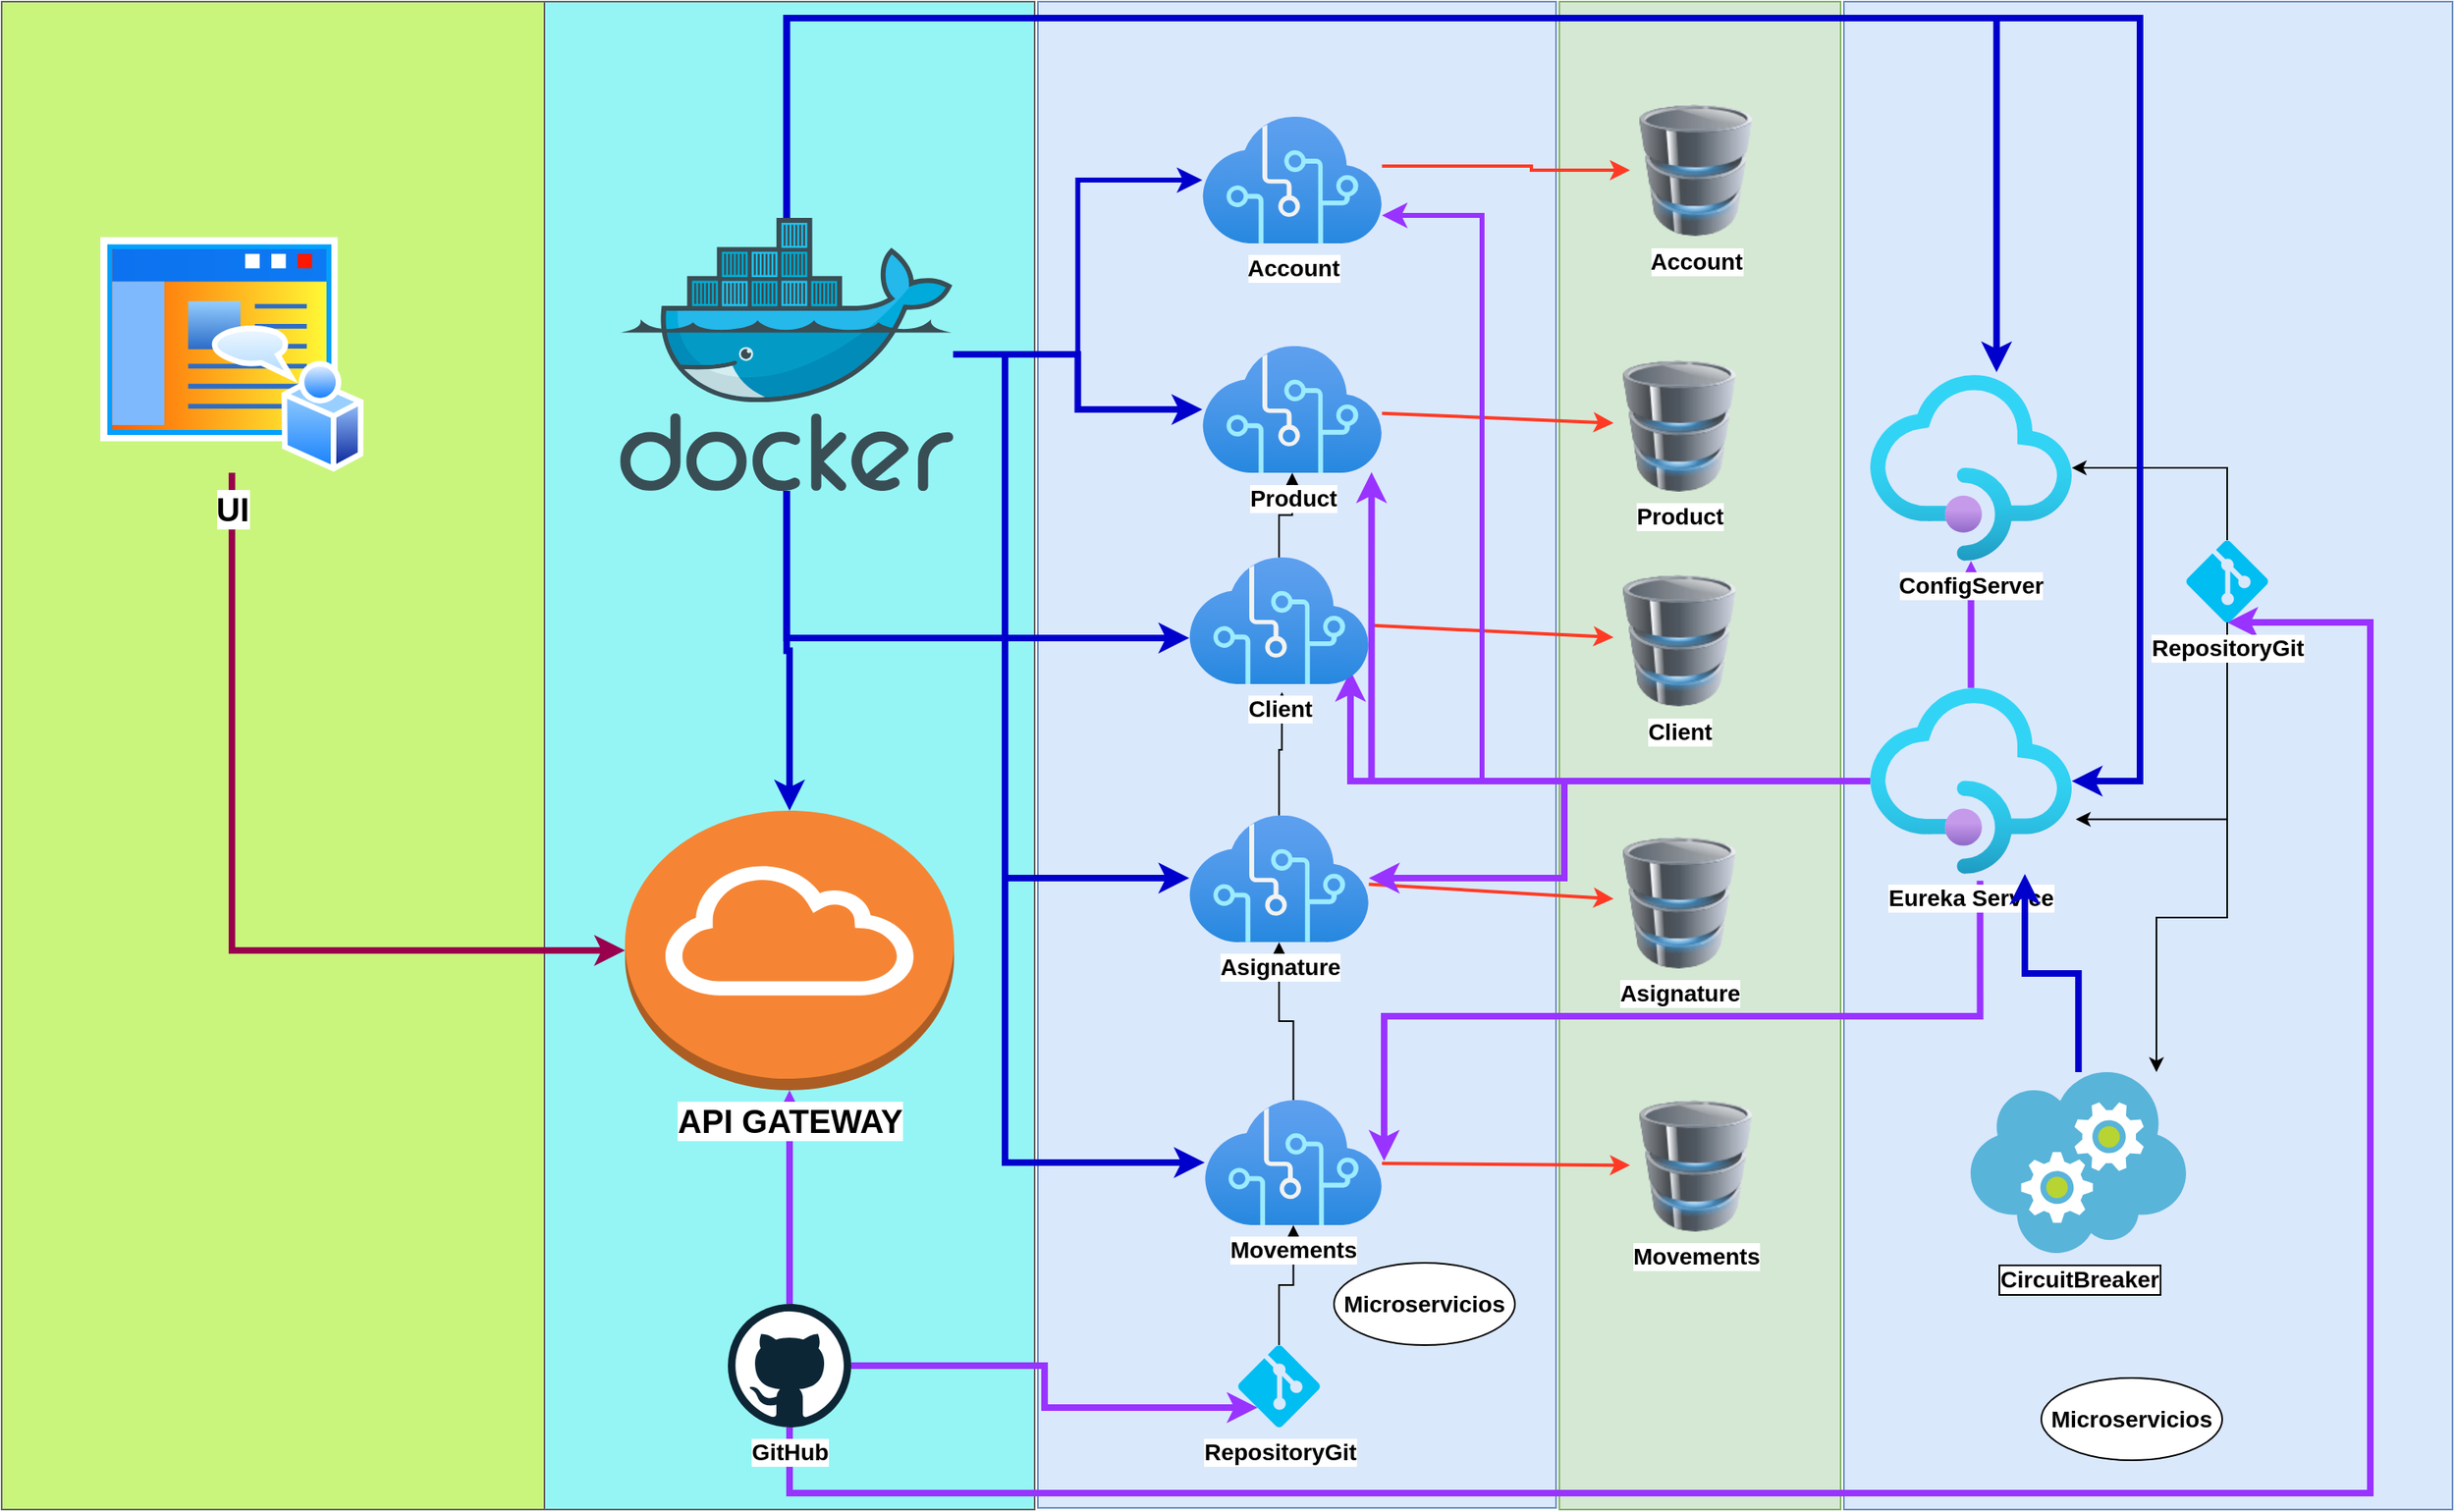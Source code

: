 <mxfile version="16.5.3" type="github">
  <diagram id="I9oDGClTtLo3D-e7rfP1" name="Page-1">
    <mxGraphModel dx="2076" dy="1094" grid="1" gridSize="10" guides="1" tooltips="1" connect="1" arrows="1" fold="1" page="1" pageScale="1" pageWidth="827" pageHeight="1169" math="0" shadow="0">
      <root>
        <mxCell id="0" />
        <mxCell id="1" parent="0" />
        <mxCell id="t9oLwhMx5HOXyN6hdXH--61" value="" style="rounded=0;whiteSpace=wrap;html=1;fillColor=#95F5F5;strokeColor=#666666;fontColor=#333333;" vertex="1" parent="1">
          <mxGeometry x="750" y="120" width="298" height="917" as="geometry" />
        </mxCell>
        <mxCell id="t9oLwhMx5HOXyN6hdXH--49" value="" style="rounded=0;whiteSpace=wrap;html=1;fillColor=#dae8fc;strokeColor=#6c8ebf;" vertex="1" parent="1">
          <mxGeometry x="1540" y="120" width="370" height="917" as="geometry" />
        </mxCell>
        <mxCell id="t9oLwhMx5HOXyN6hdXH--1" value="" style="rounded=0;whiteSpace=wrap;html=1;fillColor=#C9F57D;strokeColor=#666666;fontColor=#333333;" vertex="1" parent="1">
          <mxGeometry x="420" y="120" width="330" height="917" as="geometry" />
        </mxCell>
        <mxCell id="t9oLwhMx5HOXyN6hdXH--2" value="" style="rounded=0;whiteSpace=wrap;html=1;fillColor=#dae8fc;strokeColor=#6c8ebf;" vertex="1" parent="1">
          <mxGeometry x="1050" y="120" width="315" height="916" as="geometry" />
        </mxCell>
        <mxCell id="t9oLwhMx5HOXyN6hdXH--3" value="" style="rounded=0;whiteSpace=wrap;html=1;fillColor=#d5e8d4;strokeColor=#82b366;" vertex="1" parent="1">
          <mxGeometry x="1367" y="120" width="171" height="917" as="geometry" />
        </mxCell>
        <mxCell id="t9oLwhMx5HOXyN6hdXH--5" value="" style="endArrow=classic;html=1;rounded=0;fontColor=#FF142C;labelBackgroundColor=#FF142C;strokeColor=#FF3A24;strokeWidth=2;" edge="1" parent="1" target="t9oLwhMx5HOXyN6hdXH--7" source="t9oLwhMx5HOXyN6hdXH--10">
          <mxGeometry width="50" height="50" relative="1" as="geometry">
            <mxPoint x="1033.16" y="949.47" as="sourcePoint" />
            <mxPoint x="1113.16" y="942.197" as="targetPoint" />
          </mxGeometry>
        </mxCell>
        <mxCell id="t9oLwhMx5HOXyN6hdXH--6" value="&lt;font color=&quot;#000000&quot; style=&quot;font-size: 14px&quot;&gt;&lt;b&gt;Client&lt;/b&gt;&lt;/font&gt;" style="image;html=1;image=img/lib/clip_art/computers/Database_128x128.png;fontColor=#FF142C;" vertex="1" parent="1">
          <mxGeometry x="1400.0" y="468.54" width="80" height="80" as="geometry" />
        </mxCell>
        <mxCell id="t9oLwhMx5HOXyN6hdXH--7" value="&lt;font color=&quot;#000000&quot; style=&quot;font-size: 14px&quot;&gt;&lt;b&gt;Product&lt;/b&gt;&lt;/font&gt;" style="image;html=1;image=img/lib/clip_art/computers/Database_128x128.png;fontColor=#FF142C;" vertex="1" parent="1">
          <mxGeometry x="1400" y="338" width="80" height="80" as="geometry" />
        </mxCell>
        <mxCell id="t9oLwhMx5HOXyN6hdXH--8" value="&lt;font color=&quot;#000000&quot; size=&quot;1&quot;&gt;&lt;b style=&quot;font-size: 14px&quot;&gt;Movements&lt;/b&gt;&lt;/font&gt;" style="image;html=1;image=img/lib/clip_art/computers/Database_128x128.png;fontColor=#FF142C;" vertex="1" parent="1">
          <mxGeometry x="1410.0" y="788" width="80" height="80" as="geometry" />
        </mxCell>
        <mxCell id="t9oLwhMx5HOXyN6hdXH--52" style="edgeStyle=orthogonalEdgeStyle;rounded=0;orthogonalLoop=1;jettySize=auto;html=1;fontSize=14;fontColor=#000000;" edge="1" parent="1" source="t9oLwhMx5HOXyN6hdXH--11" target="t9oLwhMx5HOXyN6hdXH--14">
          <mxGeometry relative="1" as="geometry" />
        </mxCell>
        <mxCell id="t9oLwhMx5HOXyN6hdXH--13" value="&lt;font color=&quot;#000000&quot; style=&quot;font-size: 14px&quot;&gt;&lt;b&gt;Asignature&lt;/b&gt;&lt;/font&gt;" style="image;html=1;image=img/lib/clip_art/computers/Database_128x128.png;fontColor=#FF142C;" vertex="1" parent="1">
          <mxGeometry x="1400.0" y="628" width="80" height="80" as="geometry" />
        </mxCell>
        <mxCell id="t9oLwhMx5HOXyN6hdXH--53" style="edgeStyle=orthogonalEdgeStyle;rounded=0;orthogonalLoop=1;jettySize=auto;html=1;entryX=0.516;entryY=1.062;entryDx=0;entryDy=0;entryPerimeter=0;fontSize=14;fontColor=#000000;" edge="1" parent="1" source="t9oLwhMx5HOXyN6hdXH--14" target="t9oLwhMx5HOXyN6hdXH--9">
          <mxGeometry relative="1" as="geometry" />
        </mxCell>
        <mxCell id="t9oLwhMx5HOXyN6hdXH--14" value="&lt;font style=&quot;font-size: 14px&quot;&gt;&lt;b&gt;Asignature&lt;/b&gt;&lt;/font&gt;" style="aspect=fixed;html=1;points=[];align=center;image;fontSize=12;image=img/lib/azure2/ai_machine_learning/Cognitive_Services.svg;fontColor=#000000;" vertex="1" parent="1">
          <mxGeometry x="1142" y="614.92" width="109.17" height="77.06" as="geometry" />
        </mxCell>
        <mxCell id="t9oLwhMx5HOXyN6hdXH--15" value="" style="endArrow=classic;html=1;rounded=0;fontColor=#FF142C;labelBackgroundColor=#FF142C;strokeColor=#FF3A24;strokeWidth=2;" edge="1" parent="1" source="t9oLwhMx5HOXyN6hdXH--9" target="t9oLwhMx5HOXyN6hdXH--6">
          <mxGeometry width="50" height="50" relative="1" as="geometry">
            <mxPoint x="1360.0" y="498.54" as="sourcePoint" />
            <mxPoint x="1360.0" y="591.48" as="targetPoint" />
          </mxGeometry>
        </mxCell>
        <mxCell id="t9oLwhMx5HOXyN6hdXH--16" value="" style="endArrow=classic;html=1;rounded=0;fontColor=#FF142C;labelBackgroundColor=#FF142C;strokeColor=#FF3A24;strokeWidth=2;" edge="1" parent="1" source="t9oLwhMx5HOXyN6hdXH--14" target="t9oLwhMx5HOXyN6hdXH--13">
          <mxGeometry width="50" height="50" relative="1" as="geometry">
            <mxPoint x="1450.57" y="948.0" as="sourcePoint" />
            <mxPoint x="1450.57" y="1040.94" as="targetPoint" />
          </mxGeometry>
        </mxCell>
        <mxCell id="t9oLwhMx5HOXyN6hdXH--17" value="" style="endArrow=classic;html=1;rounded=0;fontColor=#FF142C;labelBackgroundColor=#FF142C;strokeColor=#FF3A24;strokeWidth=2;" edge="1" parent="1" source="t9oLwhMx5HOXyN6hdXH--11" target="t9oLwhMx5HOXyN6hdXH--8">
          <mxGeometry width="50" height="50" relative="1" as="geometry">
            <mxPoint x="1662.16" y="948.0" as="sourcePoint" />
            <mxPoint x="1662.16" y="1040.94" as="targetPoint" />
          </mxGeometry>
        </mxCell>
        <mxCell id="t9oLwhMx5HOXyN6hdXH--62" style="edgeStyle=orthogonalEdgeStyle;rounded=0;orthogonalLoop=1;jettySize=auto;html=1;entryX=0.24;entryY=0.76;entryDx=0;entryDy=0;entryPerimeter=0;fontSize=20;fontColor=#000000;strokeColor=#9933FF;strokeWidth=4;" edge="1" parent="1" source="t9oLwhMx5HOXyN6hdXH--24" target="t9oLwhMx5HOXyN6hdXH--50">
          <mxGeometry relative="1" as="geometry" />
        </mxCell>
        <mxCell id="t9oLwhMx5HOXyN6hdXH--63" style="edgeStyle=orthogonalEdgeStyle;rounded=0;orthogonalLoop=1;jettySize=auto;html=1;entryX=0.5;entryY=1;entryDx=0;entryDy=0;entryPerimeter=0;fontSize=20;fontColor=#000000;strokeColor=#9933FF;strokeWidth=4;" edge="1" parent="1" source="t9oLwhMx5HOXyN6hdXH--24" target="t9oLwhMx5HOXyN6hdXH--40">
          <mxGeometry relative="1" as="geometry">
            <Array as="points">
              <mxPoint x="899" y="1027" />
              <mxPoint x="1860" y="1027" />
              <mxPoint x="1860" y="498" />
            </Array>
          </mxGeometry>
        </mxCell>
        <mxCell id="t9oLwhMx5HOXyN6hdXH--66" style="edgeStyle=orthogonalEdgeStyle;rounded=0;orthogonalLoop=1;jettySize=auto;html=1;fontSize=20;fontColor=#000000;strokeColor=#9933FF;strokeWidth=4;" edge="1" parent="1" source="t9oLwhMx5HOXyN6hdXH--24" target="t9oLwhMx5HOXyN6hdXH--65">
          <mxGeometry relative="1" as="geometry" />
        </mxCell>
        <mxCell id="t9oLwhMx5HOXyN6hdXH--24" value="GitHub" style="dashed=0;outlineConnect=0;html=1;align=center;labelPosition=center;verticalLabelPosition=bottom;verticalAlign=top;shape=mxgraph.weblogos.github;fontSize=14;fontStyle=1;labelBackgroundColor=default;" vertex="1" parent="1">
          <mxGeometry x="861.5" y="912" width="75" height="75" as="geometry" />
        </mxCell>
        <mxCell id="t9oLwhMx5HOXyN6hdXH--67" style="edgeStyle=orthogonalEdgeStyle;rounded=0;orthogonalLoop=1;jettySize=auto;html=1;fontSize=20;fontColor=#000000;strokeColor=#99004D;strokeWidth=4;" edge="1" parent="1" source="t9oLwhMx5HOXyN6hdXH--26" target="t9oLwhMx5HOXyN6hdXH--65">
          <mxGeometry relative="1" as="geometry">
            <Array as="points">
              <mxPoint x="560" y="697" />
            </Array>
          </mxGeometry>
        </mxCell>
        <mxCell id="t9oLwhMx5HOXyN6hdXH--26" value="&lt;font style=&quot;font-size: 20px&quot;&gt;UI&lt;/font&gt;" style="aspect=fixed;perimeter=ellipsePerimeter;html=1;align=center;shadow=0;dashed=0;spacingTop=3;image;image=img/lib/active_directory/home_page.svg;fillColor=#95F5F5;fontSize=14;fontStyle=1" vertex="1" parent="1">
          <mxGeometry x="480" y="262.53" width="160" height="144" as="geometry" />
        </mxCell>
        <mxCell id="t9oLwhMx5HOXyN6hdXH--28" value="Microservicios" style="ellipse;whiteSpace=wrap;html=1;align=center;newEdgeStyle={&quot;edgeStyle&quot;:&quot;entityRelationEdgeStyle&quot;,&quot;startArrow&quot;:&quot;none&quot;,&quot;endArrow&quot;:&quot;none&quot;,&quot;segment&quot;:10,&quot;curved&quot;:1};treeFolding=1;treeMoving=1;fontSize=14;fillColor=#FFFFFF;fontStyle=1" vertex="1" collapsed="1" parent="1">
          <mxGeometry x="1230" y="887" width="110" height="50" as="geometry" />
        </mxCell>
        <mxCell id="t9oLwhMx5HOXyN6hdXH--44" style="edgeStyle=orthogonalEdgeStyle;rounded=0;orthogonalLoop=1;jettySize=auto;html=1;" edge="1" parent="1" source="t9oLwhMx5HOXyN6hdXH--40" target="t9oLwhMx5HOXyN6hdXH--12">
          <mxGeometry relative="1" as="geometry">
            <Array as="points">
              <mxPoint x="1773" y="403.54" />
            </Array>
          </mxGeometry>
        </mxCell>
        <mxCell id="t9oLwhMx5HOXyN6hdXH--45" style="edgeStyle=orthogonalEdgeStyle;rounded=0;orthogonalLoop=1;jettySize=auto;html=1;exitX=0.5;exitY=1;exitDx=0;exitDy=0;exitPerimeter=0;entryX=1.02;entryY=0.706;entryDx=0;entryDy=0;entryPerimeter=0;" edge="1" parent="1" source="t9oLwhMx5HOXyN6hdXH--40" target="t9oLwhMx5HOXyN6hdXH--43">
          <mxGeometry relative="1" as="geometry">
            <Array as="points">
              <mxPoint x="1773" y="617.54" />
            </Array>
          </mxGeometry>
        </mxCell>
        <mxCell id="t9oLwhMx5HOXyN6hdXH--79" style="edgeStyle=orthogonalEdgeStyle;rounded=0;orthogonalLoop=1;jettySize=auto;html=1;fontSize=14;fontColor=#000000;strokeColor=#000000;strokeWidth=1;" edge="1" parent="1" source="t9oLwhMx5HOXyN6hdXH--40" target="t9oLwhMx5HOXyN6hdXH--76">
          <mxGeometry relative="1" as="geometry">
            <Array as="points">
              <mxPoint x="1773" y="677" />
              <mxPoint x="1730" y="677" />
            </Array>
          </mxGeometry>
        </mxCell>
        <mxCell id="t9oLwhMx5HOXyN6hdXH--40" value="&lt;font style=&quot;font-size: 14px&quot;&gt;&lt;b&gt;RepositoryGit&lt;/b&gt;&lt;/font&gt;" style="verticalLabelPosition=bottom;html=1;verticalAlign=top;align=center;strokeColor=none;fillColor=#00BEF2;shape=mxgraph.azure.git_repository;labelBackgroundColor=default;" vertex="1" parent="1">
          <mxGeometry x="1748" y="447.54" width="50" height="50" as="geometry" />
        </mxCell>
        <mxCell id="t9oLwhMx5HOXyN6hdXH--41" value="" style="shape=image;verticalLabelPosition=bottom;labelBackgroundColor=default;verticalAlign=top;aspect=fixed;imageAspect=0;image=https://assets-global.website-files.com/5f1c75e63b2f950eb473d3e4/603c5eb831820c3ce6a8f057_603a1586fa052d17fc2a6929_MongoDBAtlas.png;" vertex="1" parent="1">
          <mxGeometry x="1420" y="904.5" width="90" height="90" as="geometry" />
        </mxCell>
        <mxCell id="t9oLwhMx5HOXyN6hdXH--55" style="edgeStyle=orthogonalEdgeStyle;rounded=0;orthogonalLoop=1;jettySize=auto;html=1;fontSize=14;fontColor=#000000;strokeColor=#9933FF;strokeWidth=4;" edge="1" parent="1" source="t9oLwhMx5HOXyN6hdXH--43" target="t9oLwhMx5HOXyN6hdXH--14">
          <mxGeometry relative="1" as="geometry">
            <Array as="points">
              <mxPoint x="1370" y="594" />
              <mxPoint x="1370" y="653" />
            </Array>
          </mxGeometry>
        </mxCell>
        <mxCell id="t9oLwhMx5HOXyN6hdXH--56" style="edgeStyle=orthogonalEdgeStyle;rounded=0;orthogonalLoop=1;jettySize=auto;html=1;entryX=0.898;entryY=0.895;entryDx=0;entryDy=0;entryPerimeter=0;fontSize=14;fontColor=#000000;strokeColor=#9933FF;strokeWidth=4;" edge="1" parent="1" source="t9oLwhMx5HOXyN6hdXH--43" target="t9oLwhMx5HOXyN6hdXH--9">
          <mxGeometry relative="1" as="geometry" />
        </mxCell>
        <mxCell id="t9oLwhMx5HOXyN6hdXH--57" style="edgeStyle=orthogonalEdgeStyle;rounded=0;orthogonalLoop=1;jettySize=auto;html=1;entryX=0.942;entryY=0.995;entryDx=0;entryDy=0;entryPerimeter=0;fontSize=14;fontColor=#000000;strokeColor=#9933FF;strokeWidth=4;" edge="1" parent="1" source="t9oLwhMx5HOXyN6hdXH--43" target="t9oLwhMx5HOXyN6hdXH--10">
          <mxGeometry relative="1" as="geometry" />
        </mxCell>
        <mxCell id="t9oLwhMx5HOXyN6hdXH--58" style="edgeStyle=orthogonalEdgeStyle;rounded=0;orthogonalLoop=1;jettySize=auto;html=1;entryX=1.012;entryY=0.486;entryDx=0;entryDy=0;entryPerimeter=0;fontSize=14;fontColor=#000000;strokeColor=#9933FF;strokeWidth=4;exitX=0.545;exitY=1.037;exitDx=0;exitDy=0;exitPerimeter=0;" edge="1" parent="1" source="t9oLwhMx5HOXyN6hdXH--43" target="t9oLwhMx5HOXyN6hdXH--11">
          <mxGeometry relative="1" as="geometry">
            <Array as="points">
              <mxPoint x="1623" y="737" />
              <mxPoint x="1261" y="737" />
            </Array>
          </mxGeometry>
        </mxCell>
        <mxCell id="t9oLwhMx5HOXyN6hdXH--60" style="edgeStyle=orthogonalEdgeStyle;rounded=0;orthogonalLoop=1;jettySize=auto;html=1;fontSize=14;fontColor=#000000;strokeColor=#9933FF;strokeWidth=4;" edge="1" parent="1" source="t9oLwhMx5HOXyN6hdXH--43" target="t9oLwhMx5HOXyN6hdXH--12">
          <mxGeometry relative="1" as="geometry" />
        </mxCell>
        <mxCell id="t9oLwhMx5HOXyN6hdXH--84" style="edgeStyle=orthogonalEdgeStyle;rounded=0;orthogonalLoop=1;jettySize=auto;html=1;fontSize=14;fontColor=#000000;strokeColor=#9933FF;strokeWidth=3;" edge="1" parent="1" source="t9oLwhMx5HOXyN6hdXH--43" target="t9oLwhMx5HOXyN6hdXH--80">
          <mxGeometry relative="1" as="geometry">
            <Array as="points">
              <mxPoint x="1320" y="594" />
              <mxPoint x="1320" y="250" />
            </Array>
          </mxGeometry>
        </mxCell>
        <mxCell id="t9oLwhMx5HOXyN6hdXH--43" value="&lt;font style=&quot;font-size: 14px&quot;&gt;&lt;b&gt;Eureka Service&lt;/b&gt;&lt;/font&gt;" style="aspect=fixed;html=1;points=[];align=center;image;fontSize=12;image=img/lib/azure2/app_services/API_Management_Services.svg;fontColor=#000000;" vertex="1" parent="1">
          <mxGeometry x="1556" y="537.39" width="122.5" height="113.07" as="geometry" />
        </mxCell>
        <mxCell id="t9oLwhMx5HOXyN6hdXH--54" style="edgeStyle=orthogonalEdgeStyle;rounded=0;orthogonalLoop=1;jettySize=auto;html=1;fontSize=14;fontColor=#000000;" edge="1" parent="1" source="t9oLwhMx5HOXyN6hdXH--9" target="t9oLwhMx5HOXyN6hdXH--10">
          <mxGeometry relative="1" as="geometry" />
        </mxCell>
        <mxCell id="t9oLwhMx5HOXyN6hdXH--9" value="&lt;font style=&quot;font-size: 14px&quot;&gt;&lt;b&gt;Client&lt;/b&gt;&lt;/font&gt;" style="aspect=fixed;html=1;points=[];align=center;image;fontSize=12;image=img/lib/azure2/ai_machine_learning/Cognitive_Services.svg;fontColor=#000000;" vertex="1" parent="1">
          <mxGeometry x="1142" y="458" width="109.17" height="77.06" as="geometry" />
        </mxCell>
        <mxCell id="t9oLwhMx5HOXyN6hdXH--48" value="Microservicios" style="ellipse;whiteSpace=wrap;html=1;align=center;newEdgeStyle={&quot;edgeStyle&quot;:&quot;entityRelationEdgeStyle&quot;,&quot;startArrow&quot;:&quot;none&quot;,&quot;endArrow&quot;:&quot;none&quot;,&quot;segment&quot;:10,&quot;curved&quot;:1};treeFolding=1;treeMoving=1;fontSize=14;fillColor=#FFFFFF;fontStyle=1" vertex="1" parent="1">
          <mxGeometry x="1660" y="957" width="110" height="50" as="geometry" />
        </mxCell>
        <mxCell id="t9oLwhMx5HOXyN6hdXH--51" style="edgeStyle=orthogonalEdgeStyle;rounded=0;orthogonalLoop=1;jettySize=auto;html=1;fontSize=14;fontColor=#000000;" edge="1" parent="1" source="t9oLwhMx5HOXyN6hdXH--50" target="t9oLwhMx5HOXyN6hdXH--11">
          <mxGeometry relative="1" as="geometry" />
        </mxCell>
        <mxCell id="t9oLwhMx5HOXyN6hdXH--50" value="&lt;font style=&quot;font-size: 14px&quot;&gt;&lt;b&gt;RepositoryGit&lt;/b&gt;&lt;/font&gt;" style="verticalLabelPosition=bottom;html=1;verticalAlign=top;align=center;strokeColor=none;fillColor=#00BEF2;shape=mxgraph.azure.git_repository;labelBackgroundColor=default;" vertex="1" parent="1">
          <mxGeometry x="1171.59" y="937" width="50" height="50" as="geometry" />
        </mxCell>
        <mxCell id="t9oLwhMx5HOXyN6hdXH--12" value="&lt;font style=&quot;font-size: 14px&quot;&gt;&lt;b&gt;ConfigServer&lt;/b&gt;&lt;/font&gt;" style="aspect=fixed;html=1;points=[];align=center;image;fontSize=12;image=img/lib/azure2/app_services/API_Management_Services.svg;fontColor=#000000;" vertex="1" parent="1">
          <mxGeometry x="1556" y="347" width="122.5" height="113.07" as="geometry" />
        </mxCell>
        <mxCell id="t9oLwhMx5HOXyN6hdXH--10" value="&lt;b&gt;&lt;font style=&quot;font-size: 14px&quot;&gt;Product&lt;/font&gt;&lt;/b&gt;" style="aspect=fixed;html=1;points=[];align=center;image;fontSize=12;image=img/lib/azure2/ai_machine_learning/Cognitive_Services.svg;fontColor=#000000;" vertex="1" parent="1">
          <mxGeometry x="1149.99" y="329.47" width="109.17" height="77.06" as="geometry" />
        </mxCell>
        <mxCell id="t9oLwhMx5HOXyN6hdXH--11" value="&lt;font style=&quot;font-size: 14px&quot;&gt;&lt;b&gt;Movements&lt;/b&gt;&lt;/font&gt;" style="aspect=fixed;html=1;points=[];align=center;image;fontSize=12;image=img/lib/azure2/ai_machine_learning/Cognitive_Services.svg;fontColor=#000000;" vertex="1" parent="1">
          <mxGeometry x="1151.41" y="788" width="107.75" height="76.06" as="geometry" />
        </mxCell>
        <mxCell id="t9oLwhMx5HOXyN6hdXH--65" value="&lt;b&gt;API GATEWAY&lt;/b&gt;" style="outlineConnect=0;dashed=0;verticalLabelPosition=bottom;verticalAlign=top;align=center;html=1;shape=mxgraph.aws3.internet_gateway;fillColor=#F58534;gradientColor=none;labelBackgroundColor=default;fontSize=20;fontColor=#000000;" vertex="1" parent="1">
          <mxGeometry x="799" y="612" width="200" height="170" as="geometry" />
        </mxCell>
        <mxCell id="t9oLwhMx5HOXyN6hdXH--69" style="edgeStyle=orthogonalEdgeStyle;rounded=0;orthogonalLoop=1;jettySize=auto;html=1;fontSize=15;fontColor=#0000CC;strokeColor=#0000CC;strokeWidth=4;" edge="1" parent="1" source="t9oLwhMx5HOXyN6hdXH--68" target="t9oLwhMx5HOXyN6hdXH--65">
          <mxGeometry relative="1" as="geometry" />
        </mxCell>
        <mxCell id="t9oLwhMx5HOXyN6hdXH--70" style="edgeStyle=orthogonalEdgeStyle;rounded=0;orthogonalLoop=1;jettySize=auto;html=1;fontSize=15;fontColor=#0000CC;strokeColor=#0000CC;strokeWidth=4;" edge="1" parent="1" source="t9oLwhMx5HOXyN6hdXH--68" target="t9oLwhMx5HOXyN6hdXH--10">
          <mxGeometry relative="1" as="geometry" />
        </mxCell>
        <mxCell id="t9oLwhMx5HOXyN6hdXH--71" style="edgeStyle=orthogonalEdgeStyle;rounded=0;orthogonalLoop=1;jettySize=auto;html=1;fontSize=15;fontColor=#0000CC;strokeColor=#0000CC;strokeWidth=4;" edge="1" parent="1" source="t9oLwhMx5HOXyN6hdXH--68" target="t9oLwhMx5HOXyN6hdXH--9">
          <mxGeometry relative="1" as="geometry">
            <Array as="points">
              <mxPoint x="897" y="507" />
            </Array>
          </mxGeometry>
        </mxCell>
        <mxCell id="t9oLwhMx5HOXyN6hdXH--72" style="edgeStyle=orthogonalEdgeStyle;rounded=0;orthogonalLoop=1;jettySize=auto;html=1;fontSize=15;fontColor=#0000CC;strokeColor=#0000CC;strokeWidth=4;" edge="1" parent="1" source="t9oLwhMx5HOXyN6hdXH--68" target="t9oLwhMx5HOXyN6hdXH--14">
          <mxGeometry relative="1" as="geometry">
            <Array as="points">
              <mxPoint x="1030" y="335" />
              <mxPoint x="1030" y="653" />
            </Array>
          </mxGeometry>
        </mxCell>
        <mxCell id="t9oLwhMx5HOXyN6hdXH--73" style="edgeStyle=orthogonalEdgeStyle;rounded=0;orthogonalLoop=1;jettySize=auto;html=1;fontSize=15;fontColor=#0000CC;strokeColor=#0000CC;strokeWidth=4;" edge="1" parent="1" source="t9oLwhMx5HOXyN6hdXH--68" target="t9oLwhMx5HOXyN6hdXH--11">
          <mxGeometry relative="1" as="geometry">
            <Array as="points">
              <mxPoint x="1030" y="335" />
              <mxPoint x="1030" y="826" />
            </Array>
          </mxGeometry>
        </mxCell>
        <mxCell id="t9oLwhMx5HOXyN6hdXH--74" style="edgeStyle=orthogonalEdgeStyle;rounded=0;orthogonalLoop=1;jettySize=auto;html=1;fontSize=15;fontColor=#0000CC;strokeColor=#0000CC;strokeWidth=4;entryX=0.627;entryY=-0.014;entryDx=0;entryDy=0;entryPerimeter=0;" edge="1" parent="1" source="t9oLwhMx5HOXyN6hdXH--68" target="t9oLwhMx5HOXyN6hdXH--12">
          <mxGeometry relative="1" as="geometry">
            <Array as="points">
              <mxPoint x="897" y="130" />
              <mxPoint x="1633" y="130" />
            </Array>
          </mxGeometry>
        </mxCell>
        <mxCell id="t9oLwhMx5HOXyN6hdXH--75" style="edgeStyle=orthogonalEdgeStyle;rounded=0;orthogonalLoop=1;jettySize=auto;html=1;fontSize=15;fontColor=#0000CC;strokeColor=#0000CC;strokeWidth=4;" edge="1" parent="1" source="t9oLwhMx5HOXyN6hdXH--68" target="t9oLwhMx5HOXyN6hdXH--43">
          <mxGeometry relative="1" as="geometry">
            <Array as="points">
              <mxPoint x="897" y="130" />
              <mxPoint x="1720" y="130" />
              <mxPoint x="1720" y="594" />
            </Array>
          </mxGeometry>
        </mxCell>
        <mxCell id="t9oLwhMx5HOXyN6hdXH--82" style="edgeStyle=orthogonalEdgeStyle;rounded=0;orthogonalLoop=1;jettySize=auto;html=1;fontSize=14;fontColor=#000000;strokeColor=#0000CC;strokeWidth=3;" edge="1" parent="1" source="t9oLwhMx5HOXyN6hdXH--68" target="t9oLwhMx5HOXyN6hdXH--80">
          <mxGeometry relative="1" as="geometry" />
        </mxCell>
        <mxCell id="t9oLwhMx5HOXyN6hdXH--68" value="" style="sketch=0;aspect=fixed;html=1;points=[];align=center;image;fontSize=15;image=img/lib/mscae/Docker.svg;labelBackgroundColor=default;fontColor=#000000;fillColor=#C9F57D;labelBorderColor=default;" vertex="1" parent="1">
          <mxGeometry x="796" y="251.51" width="202.48" height="166.03" as="geometry" />
        </mxCell>
        <mxCell id="t9oLwhMx5HOXyN6hdXH--78" style="edgeStyle=orthogonalEdgeStyle;rounded=0;orthogonalLoop=1;jettySize=auto;html=1;fontSize=14;fontColor=#000000;strokeColor=#0000CC;strokeWidth=4;" edge="1" parent="1" source="t9oLwhMx5HOXyN6hdXH--76" target="t9oLwhMx5HOXyN6hdXH--43">
          <mxGeometry relative="1" as="geometry">
            <Array as="points">
              <mxPoint x="1683" y="711" />
              <mxPoint x="1650" y="711" />
            </Array>
          </mxGeometry>
        </mxCell>
        <mxCell id="t9oLwhMx5HOXyN6hdXH--76" value="&lt;font style=&quot;font-size: 14px&quot; color=&quot;#000000&quot;&gt;&lt;b&gt;CircuitBreaker&lt;/b&gt;&lt;/font&gt;" style="sketch=0;aspect=fixed;html=1;points=[];align=center;image;fontSize=12;image=img/lib/mscae/Cloud_Services_Classic.svg;labelBackgroundColor=default;labelBorderColor=default;fontColor=#0000CC;fillColor=#C9F57D;" vertex="1" parent="1">
          <mxGeometry x="1617.05" y="771.03" width="130.95" height="110" as="geometry" />
        </mxCell>
        <mxCell id="t9oLwhMx5HOXyN6hdXH--83" style="edgeStyle=orthogonalEdgeStyle;rounded=0;orthogonalLoop=1;jettySize=auto;html=1;entryX=0;entryY=0.5;entryDx=0;entryDy=0;fontSize=14;fontColor=#000000;strokeColor=#FF3A24;strokeWidth=2;" edge="1" parent="1" source="t9oLwhMx5HOXyN6hdXH--80" target="t9oLwhMx5HOXyN6hdXH--81">
          <mxGeometry relative="1" as="geometry">
            <Array as="points">
              <mxPoint x="1350" y="220" />
              <mxPoint x="1350" y="223" />
            </Array>
          </mxGeometry>
        </mxCell>
        <mxCell id="t9oLwhMx5HOXyN6hdXH--80" value="&lt;b&gt;&lt;font style=&quot;font-size: 14px&quot;&gt;Account&lt;/font&gt;&lt;/b&gt;" style="aspect=fixed;html=1;points=[];align=center;image;fontSize=12;image=img/lib/azure2/ai_machine_learning/Cognitive_Services.svg;fontColor=#000000;" vertex="1" parent="1">
          <mxGeometry x="1149.99" y="190.0" width="109.17" height="77.06" as="geometry" />
        </mxCell>
        <mxCell id="t9oLwhMx5HOXyN6hdXH--81" value="&lt;font color=&quot;#000000&quot; style=&quot;font-size: 14px&quot;&gt;&lt;b&gt;Account&lt;/b&gt;&lt;/font&gt;" style="image;html=1;image=img/lib/clip_art/computers/Database_128x128.png;fontColor=#FF142C;" vertex="1" parent="1">
          <mxGeometry x="1410" y="182.53" width="80" height="80" as="geometry" />
        </mxCell>
      </root>
    </mxGraphModel>
  </diagram>
</mxfile>
